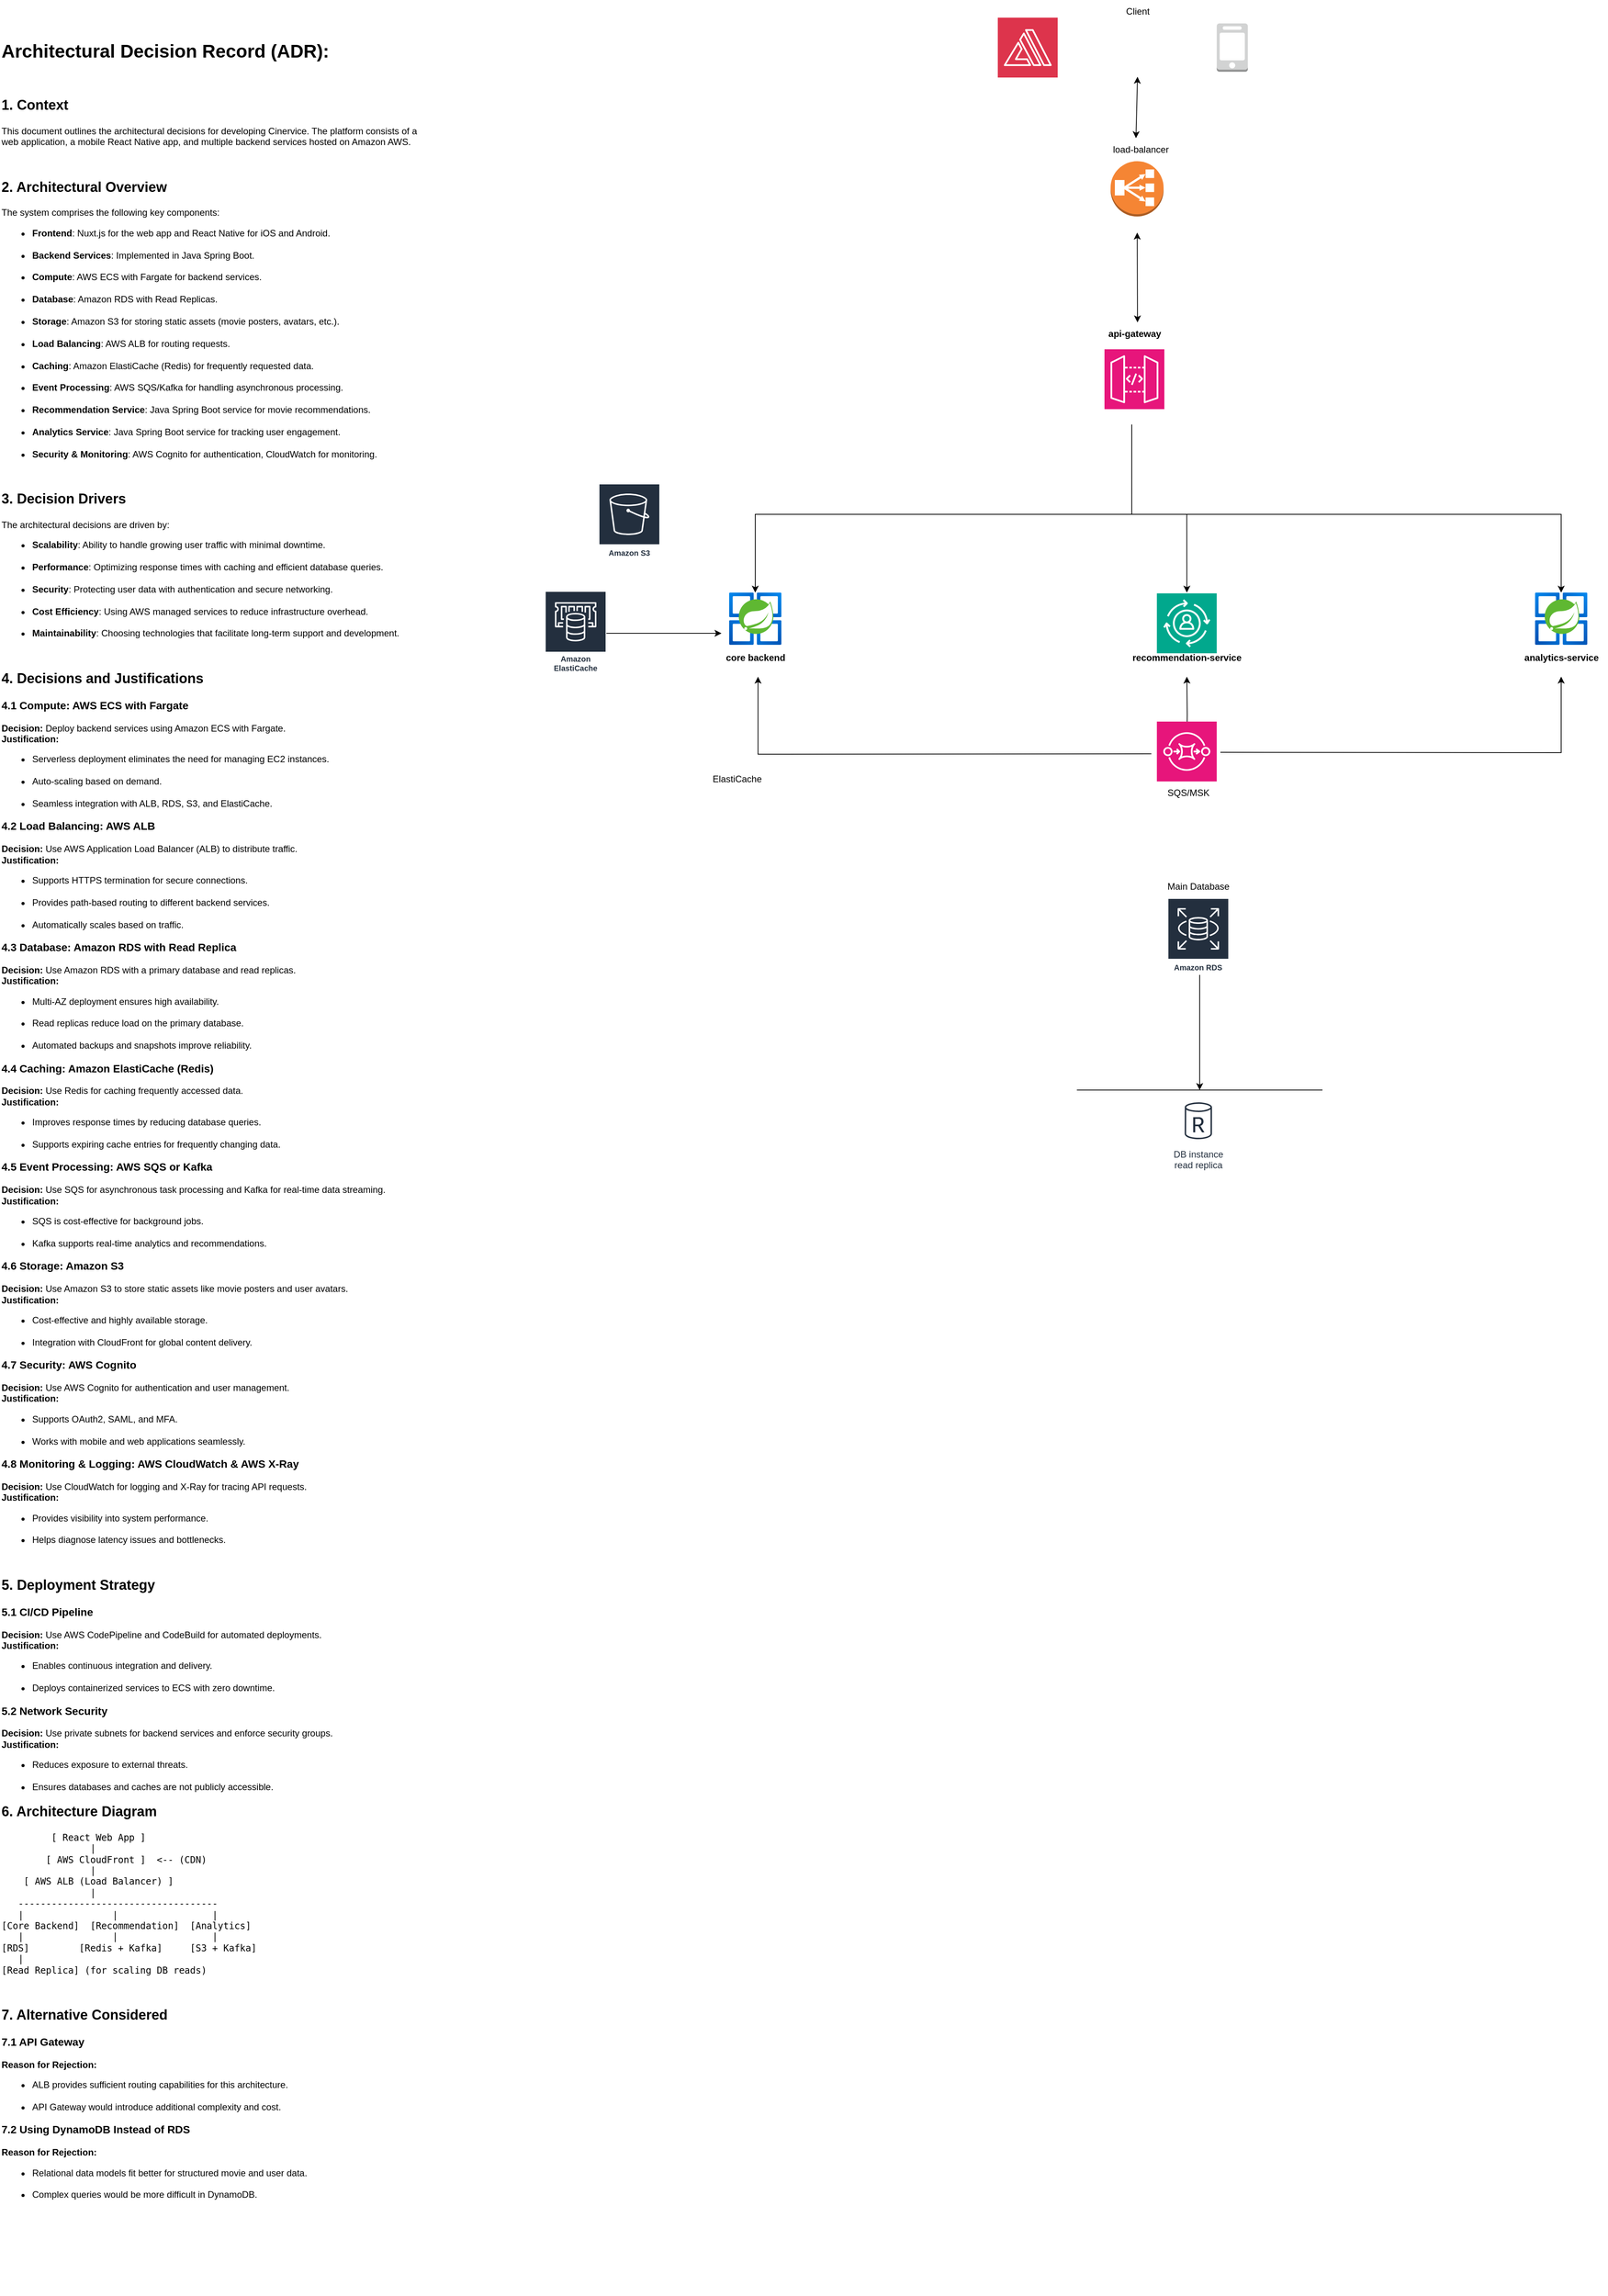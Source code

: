 <mxfile version="26.0.6">
  <diagram name="Page-1" id="R4EWamfsh_gt4aq3ULMU">
    <mxGraphModel dx="4094" dy="2516" grid="1" gridSize="10" guides="1" tooltips="1" connect="1" arrows="1" fold="1" page="1" pageScale="1" pageWidth="827" pageHeight="1169" math="0" shadow="0">
      <root>
        <mxCell id="0" />
        <mxCell id="1" parent="0" />
        <mxCell id="tPTP5EJk6AqbPcsCi5eH-51" style="edgeStyle=orthogonalEdgeStyle;rounded=0;orthogonalLoop=1;jettySize=auto;html=1;" parent="1" target="tPTP5EJk6AqbPcsCi5eH-9" edge="1">
          <mxGeometry relative="1" as="geometry">
            <Array as="points">
              <mxPoint x="515" y="200" />
              <mxPoint x="24" y="200" />
            </Array>
            <mxPoint x="514.524" y="83.0" as="sourcePoint" />
          </mxGeometry>
        </mxCell>
        <mxCell id="tPTP5EJk6AqbPcsCi5eH-52" style="edgeStyle=orthogonalEdgeStyle;rounded=0;orthogonalLoop=1;jettySize=auto;html=1;" parent="1" target="tPTP5EJk6AqbPcsCi5eH-7" edge="1">
          <mxGeometry relative="1" as="geometry">
            <Array as="points">
              <mxPoint x="515" y="200" />
              <mxPoint x="1074" y="200" />
            </Array>
            <mxPoint x="514.524" y="83.0" as="sourcePoint" />
          </mxGeometry>
        </mxCell>
        <mxCell id="tPTP5EJk6AqbPcsCi5eH-55" style="edgeStyle=orthogonalEdgeStyle;rounded=0;orthogonalLoop=1;jettySize=auto;html=1;" parent="1" edge="1">
          <mxGeometry relative="1" as="geometry">
            <mxPoint x="586.25" y="200" as="sourcePoint" />
            <mxPoint x="586.333" y="302" as="targetPoint" />
          </mxGeometry>
        </mxCell>
        <mxCell id="tPTP5EJk6AqbPcsCi5eH-7" value="" style="image;aspect=fixed;html=1;points=[];align=center;fontSize=12;image=img/lib/azure2/compute/Azure_Spring_Cloud.svg;fontStyle=1" parent="1" vertex="1">
          <mxGeometry x="1040" y="302" width="68" height="68" as="geometry" />
        </mxCell>
        <mxCell id="tPTP5EJk6AqbPcsCi5eH-9" value="" style="image;aspect=fixed;html=1;points=[];align=center;fontSize=12;image=img/lib/azure2/compute/Azure_Spring_Cloud.svg;fontStyle=1" parent="1" vertex="1">
          <mxGeometry x="-10" y="302" width="68" height="68" as="geometry" />
        </mxCell>
        <mxCell id="tPTP5EJk6AqbPcsCi5eH-10" value="&lt;p&gt;&lt;strong&gt;api-gateway&lt;/strong&gt;&lt;/p&gt;" style="text;html=1;align=center;verticalAlign=middle;resizable=0;points=[];autosize=1;strokeColor=none;fillColor=none;" parent="1" vertex="1">
          <mxGeometry x="473" y="-60" width="90" height="50" as="geometry" />
        </mxCell>
        <mxCell id="tPTP5EJk6AqbPcsCi5eH-12" value="&lt;p&gt;&lt;strong&gt;core&amp;nbsp;&lt;/strong&gt;&lt;strong style=&quot;background-color: transparent; color: light-dark(rgb(0, 0, 0), rgb(255, 255, 255));&quot;&gt;backend&lt;/strong&gt;&lt;/p&gt;" style="text;html=1;align=center;verticalAlign=middle;resizable=0;points=[];autosize=1;strokeColor=none;fillColor=none;" parent="1" vertex="1">
          <mxGeometry x="-26" y="361.5" width="100" height="50" as="geometry" />
        </mxCell>
        <mxCell id="tPTP5EJk6AqbPcsCi5eH-47" style="edgeStyle=orthogonalEdgeStyle;rounded=0;orthogonalLoop=1;jettySize=auto;html=1;" parent="1" target="tPTP5EJk6AqbPcsCi5eH-15" edge="1">
          <mxGeometry relative="1" as="geometry">
            <mxPoint x="586.25" y="510" as="sourcePoint" />
          </mxGeometry>
        </mxCell>
        <mxCell id="tPTP5EJk6AqbPcsCi5eH-15" value="&lt;p&gt;&lt;strong&gt;recommendation-service&lt;/strong&gt;&lt;/p&gt;" style="text;html=1;align=center;verticalAlign=middle;resizable=0;points=[];autosize=1;strokeColor=none;fillColor=none;" parent="1" vertex="1">
          <mxGeometry x="501.25" y="361.5" width="170" height="50" as="geometry" />
        </mxCell>
        <mxCell id="tPTP5EJk6AqbPcsCi5eH-18" value="&lt;p&gt;&lt;strong&gt;analytics-service&lt;/strong&gt;&lt;/p&gt;" style="text;html=1;align=center;verticalAlign=middle;resizable=0;points=[];autosize=1;strokeColor=none;fillColor=none;" parent="1" vertex="1">
          <mxGeometry x="1014" y="361.5" width="120" height="50" as="geometry" />
        </mxCell>
        <mxCell id="tPTP5EJk6AqbPcsCi5eH-23" value="Main&amp;nbsp;&lt;span style=&quot;background-color: transparent; color: light-dark(rgb(0, 0, 0), rgb(255, 255, 255));&quot;&gt;Database&lt;/span&gt;" style="text;html=1;align=center;verticalAlign=middle;resizable=0;points=[];autosize=1;strokeColor=none;fillColor=none;" parent="1" vertex="1">
          <mxGeometry x="551.25" y="670" width="100" height="30" as="geometry" />
        </mxCell>
        <mxCell id="tPTP5EJk6AqbPcsCi5eH-31" value="ElastiCache" style="text;html=1;align=center;verticalAlign=middle;resizable=0;points=[];autosize=1;strokeColor=none;fillColor=none;" parent="1" vertex="1">
          <mxGeometry x="-45" y="530" width="90" height="30" as="geometry" />
        </mxCell>
        <mxCell id="tPTP5EJk6AqbPcsCi5eH-32" value="load-balancer" style="text;html=1;align=center;verticalAlign=middle;resizable=0;points=[];autosize=1;strokeColor=none;fillColor=none;" parent="1" vertex="1">
          <mxGeometry x="476.25" y="-290" width="100" height="30" as="geometry" />
        </mxCell>
        <mxCell id="tPTP5EJk6AqbPcsCi5eH-34" value="SQS/MSK" style="text;html=1;align=center;verticalAlign=middle;resizable=0;points=[];autosize=1;strokeColor=none;fillColor=none;" parent="1" vertex="1">
          <mxGeometry x="548" y="548" width="80" height="30" as="geometry" />
        </mxCell>
        <mxCell id="tPTP5EJk6AqbPcsCi5eH-42" style="edgeStyle=orthogonalEdgeStyle;rounded=0;orthogonalLoop=1;jettySize=auto;html=1;" parent="1" target="tPTP5EJk6AqbPcsCi5eH-18" edge="1">
          <mxGeometry relative="1" as="geometry">
            <mxPoint x="630" y="510" as="sourcePoint" />
          </mxGeometry>
        </mxCell>
        <mxCell id="tPTP5EJk6AqbPcsCi5eH-36" value="" style="outlineConnect=0;dashed=0;verticalLabelPosition=bottom;verticalAlign=top;align=center;html=1;shape=mxgraph.aws3.mobile_client;fillColor=#D2D3D3;gradientColor=none;" parent="1" vertex="1">
          <mxGeometry x="625.25" y="-439.5" width="40.5" height="63" as="geometry" />
        </mxCell>
        <mxCell id="tPTP5EJk6AqbPcsCi5eH-37" value="Client" style="text;html=1;align=center;verticalAlign=middle;resizable=0;points=[];autosize=1;strokeColor=none;fillColor=none;" parent="1" vertex="1">
          <mxGeometry x="496.5" y="-470" width="50" height="30" as="geometry" />
        </mxCell>
        <mxCell id="tPTP5EJk6AqbPcsCi5eH-40" value="" style="endArrow=classic;startArrow=classic;html=1;rounded=0;" parent="1" edge="1">
          <mxGeometry width="50" height="50" relative="1" as="geometry">
            <mxPoint x="520" y="-290" as="sourcePoint" />
            <mxPoint x="522" y="-370" as="targetPoint" />
          </mxGeometry>
        </mxCell>
        <mxCell id="tPTP5EJk6AqbPcsCi5eH-43" style="edgeStyle=orthogonalEdgeStyle;rounded=0;orthogonalLoop=1;jettySize=auto;html=1;entryX=0.536;entryY=1.001;entryDx=0;entryDy=0;entryPerimeter=0;" parent="1" target="tPTP5EJk6AqbPcsCi5eH-12" edge="1">
          <mxGeometry relative="1" as="geometry">
            <mxPoint x="540" y="512" as="sourcePoint" />
          </mxGeometry>
        </mxCell>
        <mxCell id="tPTP5EJk6AqbPcsCi5eH-60" value="" style="endArrow=classic;startArrow=classic;html=1;rounded=0;" parent="1" edge="1">
          <mxGeometry width="50" height="50" relative="1" as="geometry">
            <mxPoint x="522" y="-50" as="sourcePoint" />
            <mxPoint x="521.642" y="-167.0" as="targetPoint" />
          </mxGeometry>
        </mxCell>
        <mxCell id="VbaauHJECKvMJQnjsEnG-4" value="" style="sketch=0;points=[[0,0,0],[0.25,0,0],[0.5,0,0],[0.75,0,0],[1,0,0],[0,1,0],[0.25,1,0],[0.5,1,0],[0.75,1,0],[1,1,0],[0,0.25,0],[0,0.5,0],[0,0.75,0],[1,0.25,0],[1,0.5,0],[1,0.75,0]];outlineConnect=0;fontColor=#232F3E;fillColor=#01A88D;strokeColor=#ffffff;dashed=0;verticalLabelPosition=bottom;verticalAlign=top;align=center;html=1;fontSize=12;fontStyle=0;aspect=fixed;shape=mxgraph.aws4.resourceIcon;resIcon=mxgraph.aws4.personalize;" parent="1" vertex="1">
          <mxGeometry x="547.25" y="303" width="78" height="78" as="geometry" />
        </mxCell>
        <mxCell id="VbaauHJECKvMJQnjsEnG-5" value="Amazon S3" style="sketch=0;outlineConnect=0;fontColor=#232F3E;gradientColor=none;strokeColor=#ffffff;fillColor=#232F3E;dashed=0;verticalLabelPosition=middle;verticalAlign=bottom;align=center;html=1;whiteSpace=wrap;fontSize=10;fontStyle=1;spacing=3;shape=mxgraph.aws4.productIcon;prIcon=mxgraph.aws4.s3;" parent="1" vertex="1">
          <mxGeometry x="-180" y="160" width="80" height="100" as="geometry" />
        </mxCell>
        <mxCell id="VbaauHJECKvMJQnjsEnG-6" value="" style="sketch=0;points=[[0,0,0],[0.25,0,0],[0.5,0,0],[0.75,0,0],[1,0,0],[0,1,0],[0.25,1,0],[0.5,1,0],[0.75,1,0],[1,1,0],[0,0.25,0],[0,0.5,0],[0,0.75,0],[1,0.25,0],[1,0.5,0],[1,0.75,0]];outlineConnect=0;fontColor=#232F3E;fillColor=#E7157B;strokeColor=#ffffff;dashed=0;verticalLabelPosition=bottom;verticalAlign=top;align=center;html=1;fontSize=12;fontStyle=0;aspect=fixed;shape=mxgraph.aws4.resourceIcon;resIcon=mxgraph.aws4.api_gateway;" parent="1" vertex="1">
          <mxGeometry x="479" y="-15" width="78" height="78" as="geometry" />
        </mxCell>
        <mxCell id="VbaauHJECKvMJQnjsEnG-7" value="" style="outlineConnect=0;dashed=0;verticalLabelPosition=bottom;verticalAlign=top;align=center;html=1;shape=mxgraph.aws3.classic_load_balancer;fillColor=#F58534;gradientColor=none;" parent="1" vertex="1">
          <mxGeometry x="487" y="-260" width="69" height="72" as="geometry" />
        </mxCell>
        <mxCell id="VbaauHJECKvMJQnjsEnG-8" value="" style="sketch=0;points=[[0,0,0],[0.25,0,0],[0.5,0,0],[0.75,0,0],[1,0,0],[0,1,0],[0.25,1,0],[0.5,1,0],[0.75,1,0],[1,1,0],[0,0.25,0],[0,0.5,0],[0,0.75,0],[1,0.25,0],[1,0.5,0],[1,0.75,0]];outlineConnect=0;fontColor=#232F3E;fillColor=#E7157B;strokeColor=#ffffff;dashed=0;verticalLabelPosition=bottom;verticalAlign=top;align=center;html=1;fontSize=12;fontStyle=0;aspect=fixed;shape=mxgraph.aws4.resourceIcon;resIcon=mxgraph.aws4.sqs;" parent="1" vertex="1">
          <mxGeometry x="547.25" y="470" width="78" height="78" as="geometry" />
        </mxCell>
        <mxCell id="ENYvY93WT9ZaAiLMONE3-5" style="edgeStyle=orthogonalEdgeStyle;rounded=0;orthogonalLoop=1;jettySize=auto;html=1;" edge="1" parent="1" source="VbaauHJECKvMJQnjsEnG-9">
          <mxGeometry relative="1" as="geometry">
            <mxPoint x="603" y="950" as="targetPoint" />
            <Array as="points">
              <mxPoint x="603" y="860" />
              <mxPoint x="603" y="860" />
            </Array>
          </mxGeometry>
        </mxCell>
        <mxCell id="VbaauHJECKvMJQnjsEnG-9" value="Amazon RDS" style="sketch=0;outlineConnect=0;fontColor=#232F3E;gradientColor=none;strokeColor=#ffffff;fillColor=#232F3E;dashed=0;verticalLabelPosition=middle;verticalAlign=bottom;align=center;html=1;whiteSpace=wrap;fontSize=10;fontStyle=1;spacing=3;shape=mxgraph.aws4.productIcon;prIcon=mxgraph.aws4.rds;" parent="1" vertex="1">
          <mxGeometry x="561.25" y="700" width="80" height="100" as="geometry" />
        </mxCell>
        <mxCell id="VbaauHJECKvMJQnjsEnG-25" style="edgeStyle=orthogonalEdgeStyle;rounded=0;orthogonalLoop=1;jettySize=auto;html=1;" parent="1" source="VbaauHJECKvMJQnjsEnG-13" edge="1">
          <mxGeometry relative="1" as="geometry">
            <mxPoint x="-20" y="355" as="targetPoint" />
          </mxGeometry>
        </mxCell>
        <mxCell id="VbaauHJECKvMJQnjsEnG-13" value="Amazon ElastiCache" style="sketch=0;outlineConnect=0;fontColor=#232F3E;gradientColor=none;strokeColor=#ffffff;fillColor=#232F3E;dashed=0;verticalLabelPosition=middle;verticalAlign=bottom;align=center;html=1;whiteSpace=wrap;fontSize=10;fontStyle=1;spacing=3;shape=mxgraph.aws4.productIcon;prIcon=mxgraph.aws4.elasticache;" parent="1" vertex="1">
          <mxGeometry x="-250" y="300" width="80" height="110" as="geometry" />
        </mxCell>
        <mxCell id="ENYvY93WT9ZaAiLMONE3-2" value="DB instance&#xa;read replica" style="sketch=0;outlineConnect=0;fontColor=#232F3E;gradientColor=none;strokeColor=#232F3E;fillColor=#ffffff;dashed=0;verticalLabelPosition=bottom;verticalAlign=top;align=center;html=1;fontSize=12;fontStyle=0;aspect=fixed;shape=mxgraph.aws4.resourceIcon;resIcon=mxgraph.aws4.db_instance_read_replica;" vertex="1" parent="1">
          <mxGeometry x="571.25" y="960" width="60" height="60" as="geometry" />
        </mxCell>
        <mxCell id="ENYvY93WT9ZaAiLMONE3-8" value="" style="endArrow=none;html=1;rounded=0;" edge="1" parent="1">
          <mxGeometry width="50" height="50" relative="1" as="geometry">
            <mxPoint x="443" y="950" as="sourcePoint" />
            <mxPoint x="763" y="950" as="targetPoint" />
          </mxGeometry>
        </mxCell>
        <UserObject label="&lt;h1&gt;Architectural Decision Record (ADR):&lt;/h1&gt;&lt;br&gt;&lt;h2&gt;1. &lt;strong&gt;Context&lt;/strong&gt;&lt;/h2&gt;&lt;p&gt;This document outlines the architectural decisions for developing Cinervice. The platform consists of a web application, a mobile React Native app, and multiple backend services hosted on Amazon AWS.&lt;/p&gt;&lt;br&gt;&lt;h2&gt;2. &lt;strong&gt;Architectural Overview&lt;/strong&gt;&lt;/h2&gt;&lt;p&gt;The system comprises the following key components:&lt;/p&gt;&lt;ul&gt;&lt;li&gt;&lt;strong&gt;Frontend&lt;/strong&gt;: Nuxt.js for the web app and React Native for iOS and Android.&lt;/li&gt;&lt;br&gt;&lt;li&gt;&lt;strong&gt;Backend Services&lt;/strong&gt;: Implemented in Java Spring Boot.&lt;/li&gt;&lt;br&gt;&lt;li&gt;&lt;strong&gt;Compute&lt;/strong&gt;: AWS ECS with Fargate for backend services.&lt;/li&gt;&lt;br&gt;&lt;li&gt;&lt;strong&gt;Database&lt;/strong&gt;: Amazon RDS with Read Replicas.&lt;/li&gt;&lt;br&gt;&lt;li&gt;&lt;strong&gt;Storage&lt;/strong&gt;: Amazon S3 for storing static assets (movie posters, avatars, etc.).&lt;/li&gt;&lt;br&gt;&lt;li&gt;&lt;strong&gt;Load Balancing&lt;/strong&gt;: AWS ALB for routing requests.&lt;/li&gt;&lt;br&gt;&lt;li&gt;&lt;strong&gt;Caching&lt;/strong&gt;: Amazon ElastiCache (Redis) for frequently requested data.&lt;/li&gt;&lt;br&gt;&lt;li&gt;&lt;strong&gt;Event Processing&lt;/strong&gt;: AWS SQS/Kafka for handling asynchronous processing.&lt;/li&gt;&lt;br&gt;&lt;li&gt;&lt;strong&gt;Recommendation Service&lt;/strong&gt;: Java Spring Boot service for movie recommendations.&lt;/li&gt;&lt;br&gt;&lt;li&gt;&lt;strong&gt;Analytics Service&lt;/strong&gt;: Java Spring Boot service for tracking user engagement.&lt;/li&gt;&lt;br&gt;&lt;li&gt;&lt;strong&gt;Security &amp;amp; Monitoring&lt;/strong&gt;: AWS Cognito for authentication, CloudWatch for monitoring.&lt;/li&gt;&lt;/ul&gt;&lt;br&gt;&lt;h2&gt;3. &lt;strong&gt;Decision Drivers&lt;/strong&gt;&lt;/h2&gt;&lt;p&gt;The architectural decisions are driven by:&lt;/p&gt;&lt;ul&gt;&lt;li&gt;&lt;strong&gt;Scalability&lt;/strong&gt;: Ability to handle growing user traffic with minimal downtime.&lt;/li&gt;&lt;br&gt;&lt;li&gt;&lt;strong&gt;Performance&lt;/strong&gt;: Optimizing response times with caching and efficient database queries.&lt;/li&gt;&lt;br&gt;&lt;li&gt;&lt;strong&gt;Security&lt;/strong&gt;: Protecting user data with authentication and secure networking.&lt;/li&gt;&lt;br&gt;&lt;li&gt;&lt;strong&gt;Cost Efficiency&lt;/strong&gt;: Using AWS managed services to reduce infrastructure overhead.&lt;/li&gt;&lt;br&gt;&lt;li&gt;&lt;strong&gt;Maintainability&lt;/strong&gt;: Choosing technologies that facilitate long-term support and development.&lt;/li&gt;&lt;/ul&gt;&lt;br&gt;&lt;h2&gt;4. &lt;strong&gt;Decisions and Justifications&lt;/strong&gt;&lt;/h2&gt;&lt;h3&gt;&lt;strong&gt;4.1 Compute: AWS ECS with Fargate&lt;/strong&gt;&lt;/h3&gt;&lt;p&gt;&lt;strong&gt;Decision:&lt;/strong&gt; Deploy backend services using Amazon ECS with Fargate.&lt;br&gt;&lt;strong&gt;Justification:&lt;/strong&gt;&lt;/p&gt;&lt;ul&gt;&lt;li&gt;Serverless deployment eliminates the need for managing EC2 instances.&lt;/li&gt;&lt;br&gt;&lt;li&gt;Auto-scaling based on demand.&lt;/li&gt;&lt;br&gt;&lt;li&gt;Seamless integration with ALB, RDS, S3, and ElastiCache.&lt;/li&gt;&lt;/ul&gt;&lt;h3&gt;&lt;strong&gt;4.2 Load Balancing: AWS ALB&lt;/strong&gt;&lt;/h3&gt;&lt;p&gt;&lt;strong&gt;Decision:&lt;/strong&gt; Use AWS Application Load Balancer (ALB) to distribute traffic.&lt;br&gt;&lt;strong&gt;Justification:&lt;/strong&gt;&lt;/p&gt;&lt;ul&gt;&lt;li&gt;Supports HTTPS termination for secure connections.&lt;/li&gt;&lt;br&gt;&lt;li&gt;Provides path-based routing to different backend services.&lt;/li&gt;&lt;br&gt;&lt;li&gt;Automatically scales based on traffic.&lt;/li&gt;&lt;/ul&gt;&lt;h3&gt;&lt;strong&gt;4.3 Database: Amazon RDS with Read Replica&lt;/strong&gt;&lt;/h3&gt;&lt;p&gt;&lt;strong&gt;Decision:&lt;/strong&gt; Use Amazon RDS with a primary database and read replicas.&lt;br&gt;&lt;strong&gt;Justification:&lt;/strong&gt;&lt;/p&gt;&lt;ul&gt;&lt;li&gt;Multi-AZ deployment ensures high availability.&lt;/li&gt;&lt;br&gt;&lt;li&gt;Read replicas reduce load on the primary database.&lt;/li&gt;&lt;br&gt;&lt;li&gt;Automated backups and snapshots improve reliability.&lt;/li&gt;&lt;/ul&gt;&lt;h3&gt;&lt;strong&gt;4.4 Caching: Amazon ElastiCache (Redis)&lt;/strong&gt;&lt;/h3&gt;&lt;p&gt;&lt;strong&gt;Decision:&lt;/strong&gt; Use Redis for caching frequently accessed data.&lt;br&gt;&lt;strong&gt;Justification:&lt;/strong&gt;&lt;/p&gt;&lt;ul&gt;&lt;li&gt;Improves response times by reducing database queries.&lt;/li&gt;&lt;br&gt;&lt;li&gt;Supports expiring cache entries for frequently changing data.&lt;/li&gt;&lt;/ul&gt;&lt;h3&gt;&lt;strong&gt;4.5 Event Processing: AWS SQS or Kafka&lt;/strong&gt;&lt;/h3&gt;&lt;p&gt;&lt;strong&gt;Decision:&lt;/strong&gt; Use SQS for asynchronous task processing and Kafka for real-time data streaming.&lt;br&gt;&lt;strong&gt;Justification:&lt;/strong&gt;&lt;/p&gt;&lt;ul&gt;&lt;li&gt;SQS is cost-effective for background jobs.&lt;/li&gt;&lt;br&gt;&lt;li&gt;Kafka supports real-time analytics and recommendations.&lt;/li&gt;&lt;/ul&gt;&lt;h3&gt;&lt;strong&gt;4.6 Storage: Amazon S3&lt;/strong&gt;&lt;/h3&gt;&lt;p&gt;&lt;strong&gt;Decision:&lt;/strong&gt; Use Amazon S3 to store static assets like movie posters and user avatars.&lt;br&gt;&lt;strong&gt;Justification:&lt;/strong&gt;&lt;/p&gt;&lt;ul&gt;&lt;li&gt;Cost-effective and highly available storage.&lt;/li&gt;&lt;br&gt;&lt;li&gt;Integration with CloudFront for global content delivery.&lt;/li&gt;&lt;/ul&gt;&lt;h3&gt;&lt;strong&gt;4.7 Security: AWS Cognito&lt;/strong&gt;&lt;/h3&gt;&lt;p&gt;&lt;strong&gt;Decision:&lt;/strong&gt; Use AWS Cognito for authentication and user management.&lt;br&gt;&lt;strong&gt;Justification:&lt;/strong&gt;&lt;/p&gt;&lt;ul&gt;&lt;li&gt;Supports OAuth2, SAML, and MFA.&lt;/li&gt;&lt;br&gt;&lt;li&gt;Works with mobile and web applications seamlessly.&lt;/li&gt;&lt;/ul&gt;&lt;h3&gt;&lt;strong&gt;4.8 Monitoring &amp;amp; Logging: AWS CloudWatch &amp;amp; AWS X-Ray&lt;/strong&gt;&lt;/h3&gt;&lt;p&gt;&lt;strong&gt;Decision:&lt;/strong&gt; Use CloudWatch for logging and X-Ray for tracing API requests.&lt;br&gt;&lt;strong&gt;Justification:&lt;/strong&gt;&lt;/p&gt;&lt;ul&gt;&lt;li&gt;Provides visibility into system performance.&lt;/li&gt;&lt;br&gt;&lt;li&gt;Helps diagnose latency issues and bottlenecks.&lt;/li&gt;&lt;/ul&gt;&lt;br&gt;&lt;h2&gt;5. &lt;strong&gt;Deployment Strategy&lt;/strong&gt;&lt;/h2&gt;&lt;h3&gt;&lt;strong&gt;5.1 CI/CD Pipeline&lt;/strong&gt;&lt;/h3&gt;&lt;p&gt;&lt;strong&gt;Decision:&lt;/strong&gt; Use AWS CodePipeline and CodeBuild for automated deployments.&lt;br&gt;&lt;strong&gt;Justification:&lt;/strong&gt;&lt;/p&gt;&lt;ul&gt;&lt;li&gt;Enables continuous integration and delivery.&lt;/li&gt;&lt;br&gt;&lt;li&gt;Deploys containerized services to ECS with zero downtime.&lt;/li&gt;&lt;/ul&gt;&lt;h3&gt;&lt;strong&gt;5.2 Network Security&lt;/strong&gt;&lt;/h3&gt;&lt;p&gt;&lt;strong&gt;Decision:&lt;/strong&gt; Use private subnets for backend services and enforce security groups.&lt;br&gt;&lt;strong&gt;Justification:&lt;/strong&gt;&lt;/p&gt;&lt;ul&gt;&lt;li&gt;Reduces exposure to external threats.&lt;/li&gt;&lt;br&gt;&lt;li&gt;Ensures databases and caches are not publicly accessible.&lt;/li&gt;&lt;/ul&gt;&lt;h2&gt;6. &lt;strong&gt;Architecture Diagram&lt;/strong&gt;&lt;/h2&gt;&lt;pre&gt;&lt;code&gt;         [ React Web App ]&lt;br&gt;                |&lt;br&gt;        [ AWS CloudFront ]  &amp;lt;-- (CDN)&lt;br&gt;                |&lt;br&gt;    [ AWS ALB (Load Balancer) ]&lt;br&gt;                |&lt;br&gt;   ------------------------------------&lt;br&gt;   |                |                 |&lt;br&gt;[Core Backend]  [Recommendation]  [Analytics]&lt;br&gt;   |                |                 |&lt;br&gt;[RDS]         [Redis + Kafka]     [S3 + Kafka]&lt;br&gt;   |&lt;br&gt;[Read Replica] (for scaling DB reads)&lt;br&gt;&lt;/code&gt;&lt;/pre&gt;&lt;br&gt;&lt;h2&gt;7. &lt;strong&gt;Alternative Considered&lt;/strong&gt;&lt;/h2&gt;&lt;h3&gt;&lt;strong&gt;7.1 API Gateway&lt;/strong&gt;&lt;/h3&gt;&lt;p&gt;&lt;strong&gt;Reason for Rejection:&lt;/strong&gt;&lt;/p&gt;&lt;ul&gt;&lt;li&gt;ALB provides sufficient routing capabilities for this architecture.&lt;/li&gt;&lt;br&gt;&lt;li&gt;API Gateway would introduce additional complexity and cost.&lt;/li&gt;&lt;/ul&gt;&lt;h3&gt;&lt;strong&gt;7.2 Using DynamoDB Instead of RDS&lt;/strong&gt;&lt;/h3&gt;&lt;p&gt;&lt;strong&gt;Reason for Rejection:&lt;/strong&gt;&lt;/p&gt;&lt;ul&gt;&lt;li&gt;Relational data models fit better for structured movie and user data.&lt;/li&gt;&lt;br&gt;&lt;li&gt;Complex queries would be more difficult in DynamoDB.&lt;/li&gt;&lt;/ul&gt;" id="ENYvY93WT9ZaAiLMONE3-9">
          <mxCell style="text;whiteSpace=wrap;html=1;" vertex="1" parent="1">
            <mxGeometry x="-960" y="-440" width="560" height="2960" as="geometry" />
          </mxCell>
        </UserObject>
        <mxCell id="ENYvY93WT9ZaAiLMONE3-10" value="" style="sketch=0;points=[[0,0,0],[0.25,0,0],[0.5,0,0],[0.75,0,0],[1,0,0],[0,1,0],[0.25,1,0],[0.5,1,0],[0.75,1,0],[1,1,0],[0,0.25,0],[0,0.5,0],[0,0.75,0],[1,0.25,0],[1,0.5,0],[1,0.75,0]];outlineConnect=0;fontColor=#232F3E;fillColor=#DD344C;strokeColor=#ffffff;dashed=0;verticalLabelPosition=bottom;verticalAlign=top;align=center;html=1;fontSize=12;fontStyle=0;aspect=fixed;shape=mxgraph.aws4.resourceIcon;resIcon=mxgraph.aws4.amplify;" vertex="1" parent="1">
          <mxGeometry x="340" y="-447" width="78" height="78" as="geometry" />
        </mxCell>
      </root>
    </mxGraphModel>
  </diagram>
</mxfile>
